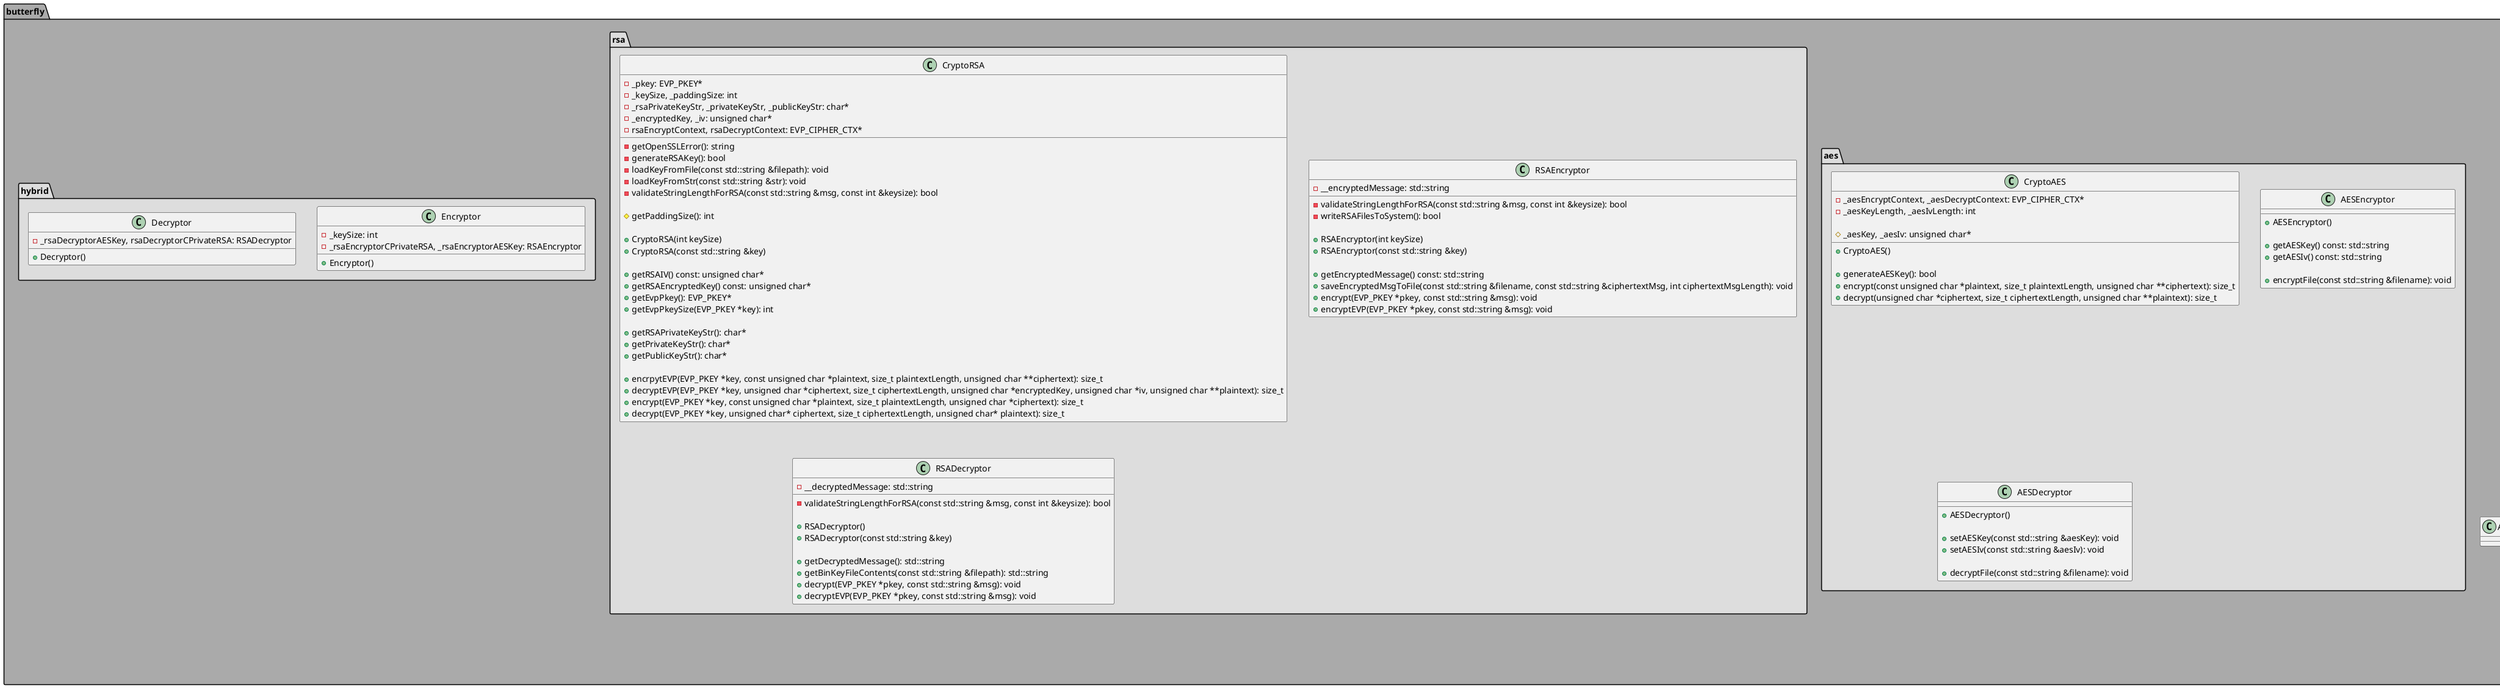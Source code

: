 @startuml
'https://plantuml.com/sequence-diagram

package butterfly #AAAAAA
{

package aes #DDDDDD
{
    class CryptoAES {
        -_aesEncryptContext, _aesDecryptContext: EVP_CIPHER_CTX*
        -_aesKeyLength, _aesIvLength: int

        #_aesKey, _aesIv: unsigned char*

        +CryptoAES()

        +generateAESKey(): bool
        +encrypt(const unsigned char *plaintext, size_t plaintextLength, unsigned char **ciphertext): size_t
        +decrypt(unsigned char *ciphertext, size_t ciphertextLength, unsigned char **plaintext): size_t
    }

    class AESEncryptor {

        +AESEncryptor()

        +getAESKey() const: std::string
        +getAESIv() const: std::string

        +encryptFile(const std::string &filename): void
    }

    class AESDecryptor {

        +AESDecryptor()

        +setAESKey(const std::string &aesKey): void
        +setAESIv(const std::string &aesIv): void

        +decryptFile(const std::string &filename): void
    }

}

package rsa #DDDDDD
{
    class CryptoRSA {
        -_pkey: EVP_PKEY*
        -_keySize, _paddingSize: int
        -_rsaPrivateKeyStr, _privateKeyStr, _publicKeyStr: char*
        -_encryptedKey, _iv: unsigned char*
        - rsaEncryptContext, rsaDecryptContext: EVP_CIPHER_CTX*

        -getOpenSSLError(): string
        -generateRSAKey(): bool
        -loadKeyFromFile(const std::string &filepath): void
        -loadKeyFromStr(const std::string &str): void
        -validateStringLengthForRSA(const std::string &msg, const int &keysize): bool

        #getPaddingSize(): int

        +CryptoRSA(int keySize)
        +CryptoRSA(const std::string &key)

        +getRSAIV() const: unsigned char*
        +getRSAEncryptedKey() const: unsigned char*
        +getEvpPkey(): EVP_PKEY*
        +getEvpPkeySize(EVP_PKEY *key): int

        +getRSAPrivateKeyStr(): char*
        +getPrivateKeyStr(): char*
        +getPublicKeyStr(): char*

        +encrpytEVP(EVP_PKEY *key, const unsigned char *plaintext, size_t plaintextLength, unsigned char **ciphertext): size_t
        +decryptEVP(EVP_PKEY *key, unsigned char *ciphertext, size_t ciphertextLength, unsigned char *encryptedKey, unsigned char *iv, unsigned char **plaintext): size_t
        +encrypt(EVP_PKEY *key, const unsigned char *plaintext, size_t plaintextLength, unsigned char *ciphertext): size_t
        +decrypt(EVP_PKEY *key, unsigned char* ciphertext, size_t ciphertextLength, unsigned char* plaintext): size_t
    }
    class RSAEncryptor {

        -__encryptedMessage: std::string

        -validateStringLengthForRSA(const std::string &msg, const int &keysize): bool
        -writeRSAFilesToSystem(): bool

        +RSAEncryptor(int keySize)
        +RSAEncryptor(const std::string &key)

        +getEncryptedMessage() const: std::string
        +saveEncryptedMsgToFile(const std::string &filename, const std::string &ciphertextMsg, int ciphertextMsgLength): void
        +encrypt(EVP_PKEY *pkey, const std::string &msg): void
        +encryptEVP(EVP_PKEY *pkey, const std::string &msg): void
    }
    class RSADecryptor {

        -__decryptedMessage: std::string
        -validateStringLengthForRSA(const std::string &msg, const int &keysize): bool

        +RSADecryptor()
        +RSADecryptor(const std::string &key)

        +getDecryptedMessage(): std::string
        +getBinKeyFileContents(const std::string &filepath): std::string
        +decrypt(EVP_PKEY *pkey, const std::string &msg): void
        +decryptEVP(EVP_PKEY *pkey, const std::string &msg): void
    }
}

package hybrid #DDDDDD
{
    class Encryptor {
        - _keySize: int
        - _rsaEncryptorCPrivateRSA, _rsaEncryptorAESKey: RSAEncryptor

        +Encryptor()

    }
    class Decryptor {
        -_rsaDecryptorAESKey, rsaDecryptorCPrivateRSA: RSADecryptor

        +Decryptor()
    }
}

together {
  class CryptoRSA
  class CryptoAES
}

together {
class RSAEncryptor
class RSADecryptor
class AESEncryptor
class AESDecryptor
}

together {
  class Encryptor
  class Decryptor
}

CryptoRSA <|-- RSAEncryptor
CryptoRSA <|-- RSADecryptor

CryptoAES <|-- AESEncryptor
CryptoAES <|-- AESDecryptor

RSAEncryptor *-- Encryptor
AESEncryptor *-- Encryptor

RSADecryptor *-- Decryptor
AESDecryptor *-- Decryptor

}
@enduml
@enduml